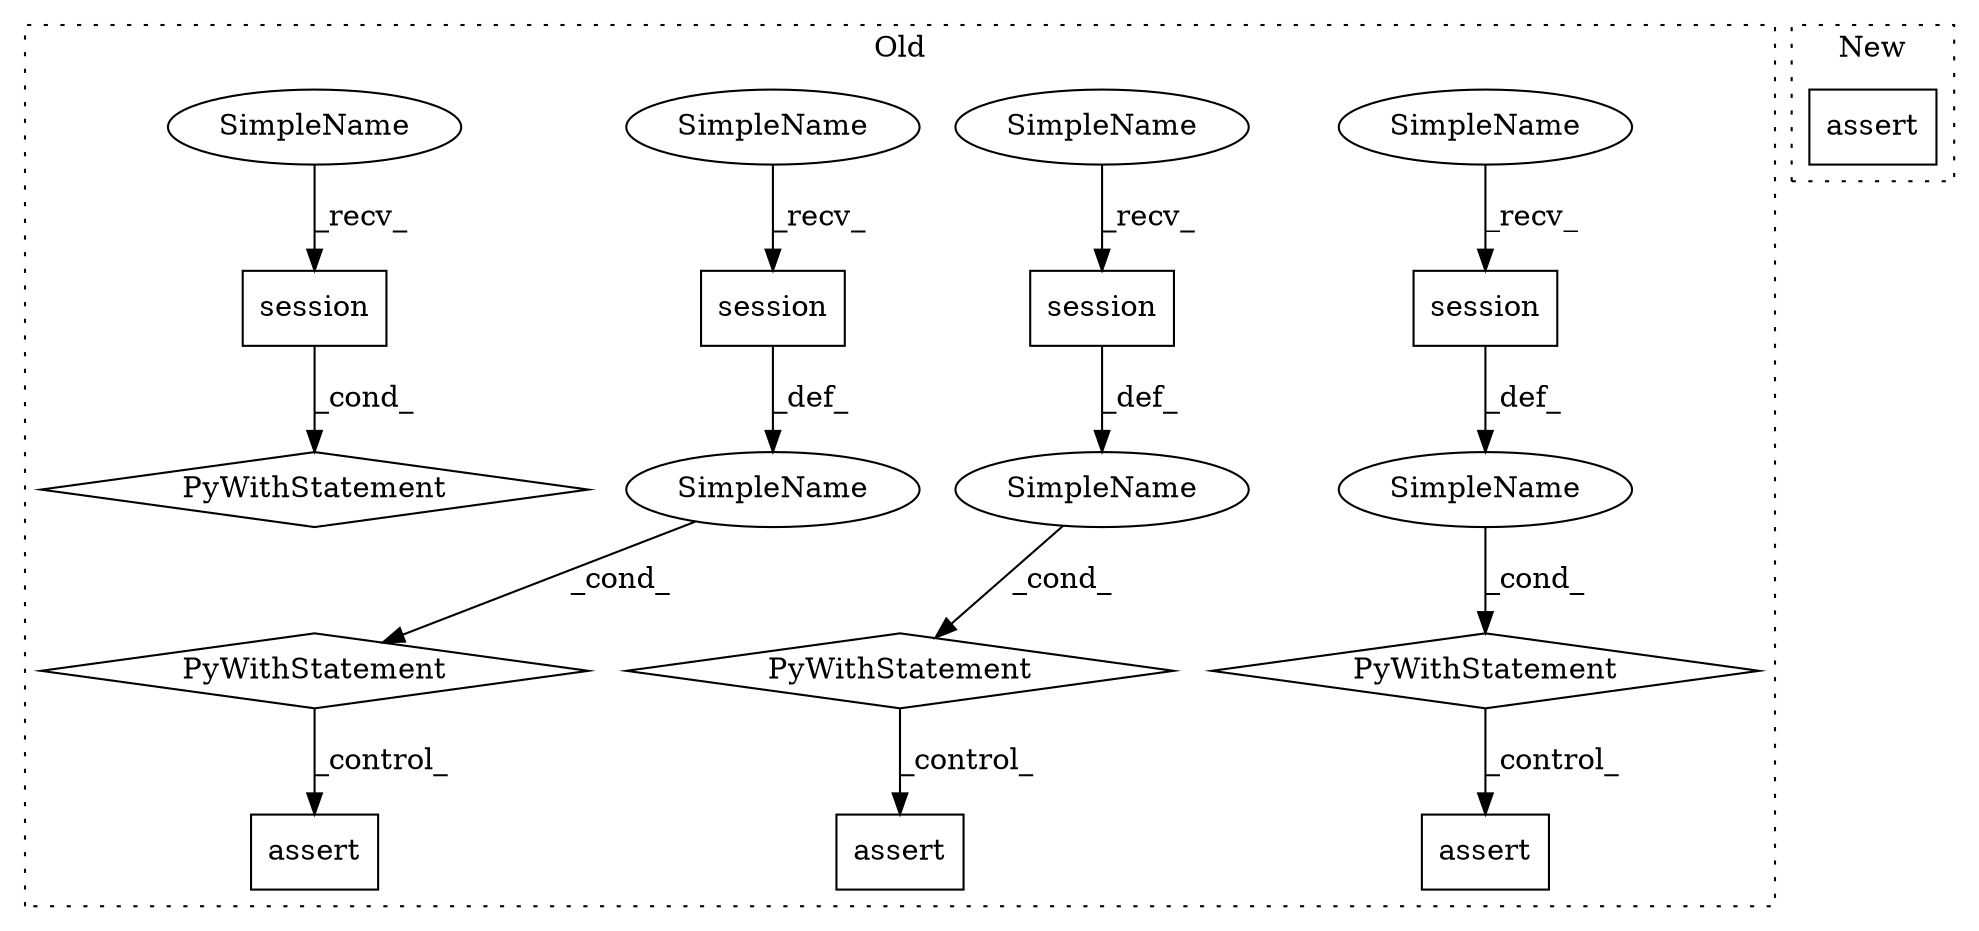 digraph G {
subgraph cluster0 {
1 [label="session" a="32" s="7749" l="9" shape="box"];
3 [label="assert" a="32" s="7773,7808" l="17,1" shape="box"];
4 [label="SimpleName" a="42" s="" l="" shape="ellipse"];
5 [label="PyWithStatement" a="104" s="7734,7758" l="10,2" shape="diamond"];
6 [label="session" a="32" s="7538" l="9" shape="box"];
7 [label="assert" a="32" s="7562,7597" l="17,1" shape="box"];
8 [label="SimpleName" a="42" s="" l="" shape="ellipse"];
9 [label="PyWithStatement" a="104" s="7523,7547" l="10,2" shape="diamond"];
10 [label="session" a="32" s="7959" l="9" shape="box"];
11 [label="assert" a="32" s="7983,8018" l="17,1" shape="box"];
12 [label="SimpleName" a="42" s="" l="" shape="ellipse"];
13 [label="PyWithStatement" a="104" s="7944,7968" l="10,2" shape="diamond"];
14 [label="session" a="32" s="7298" l="9" shape="box"];
15 [label="PyWithStatement" a="104" s="7283,7307" l="10,2" shape="diamond"];
16 [label="SimpleName" a="42" s="7744" l="4" shape="ellipse"];
17 [label="SimpleName" a="42" s="7533" l="4" shape="ellipse"];
18 [label="SimpleName" a="42" s="7954" l="4" shape="ellipse"];
19 [label="SimpleName" a="42" s="7293" l="4" shape="ellipse"];
label = "Old";
style="dotted";
}
subgraph cluster1 {
2 [label="assert" a="32" s="6836,6913" l="15,2" shape="box"];
label = "New";
style="dotted";
}
1 -> 4 [label="_def_"];
4 -> 5 [label="_cond_"];
5 -> 3 [label="_control_"];
6 -> 8 [label="_def_"];
8 -> 9 [label="_cond_"];
9 -> 7 [label="_control_"];
10 -> 12 [label="_def_"];
12 -> 13 [label="_cond_"];
13 -> 11 [label="_control_"];
14 -> 15 [label="_cond_"];
16 -> 1 [label="_recv_"];
17 -> 6 [label="_recv_"];
18 -> 10 [label="_recv_"];
19 -> 14 [label="_recv_"];
}